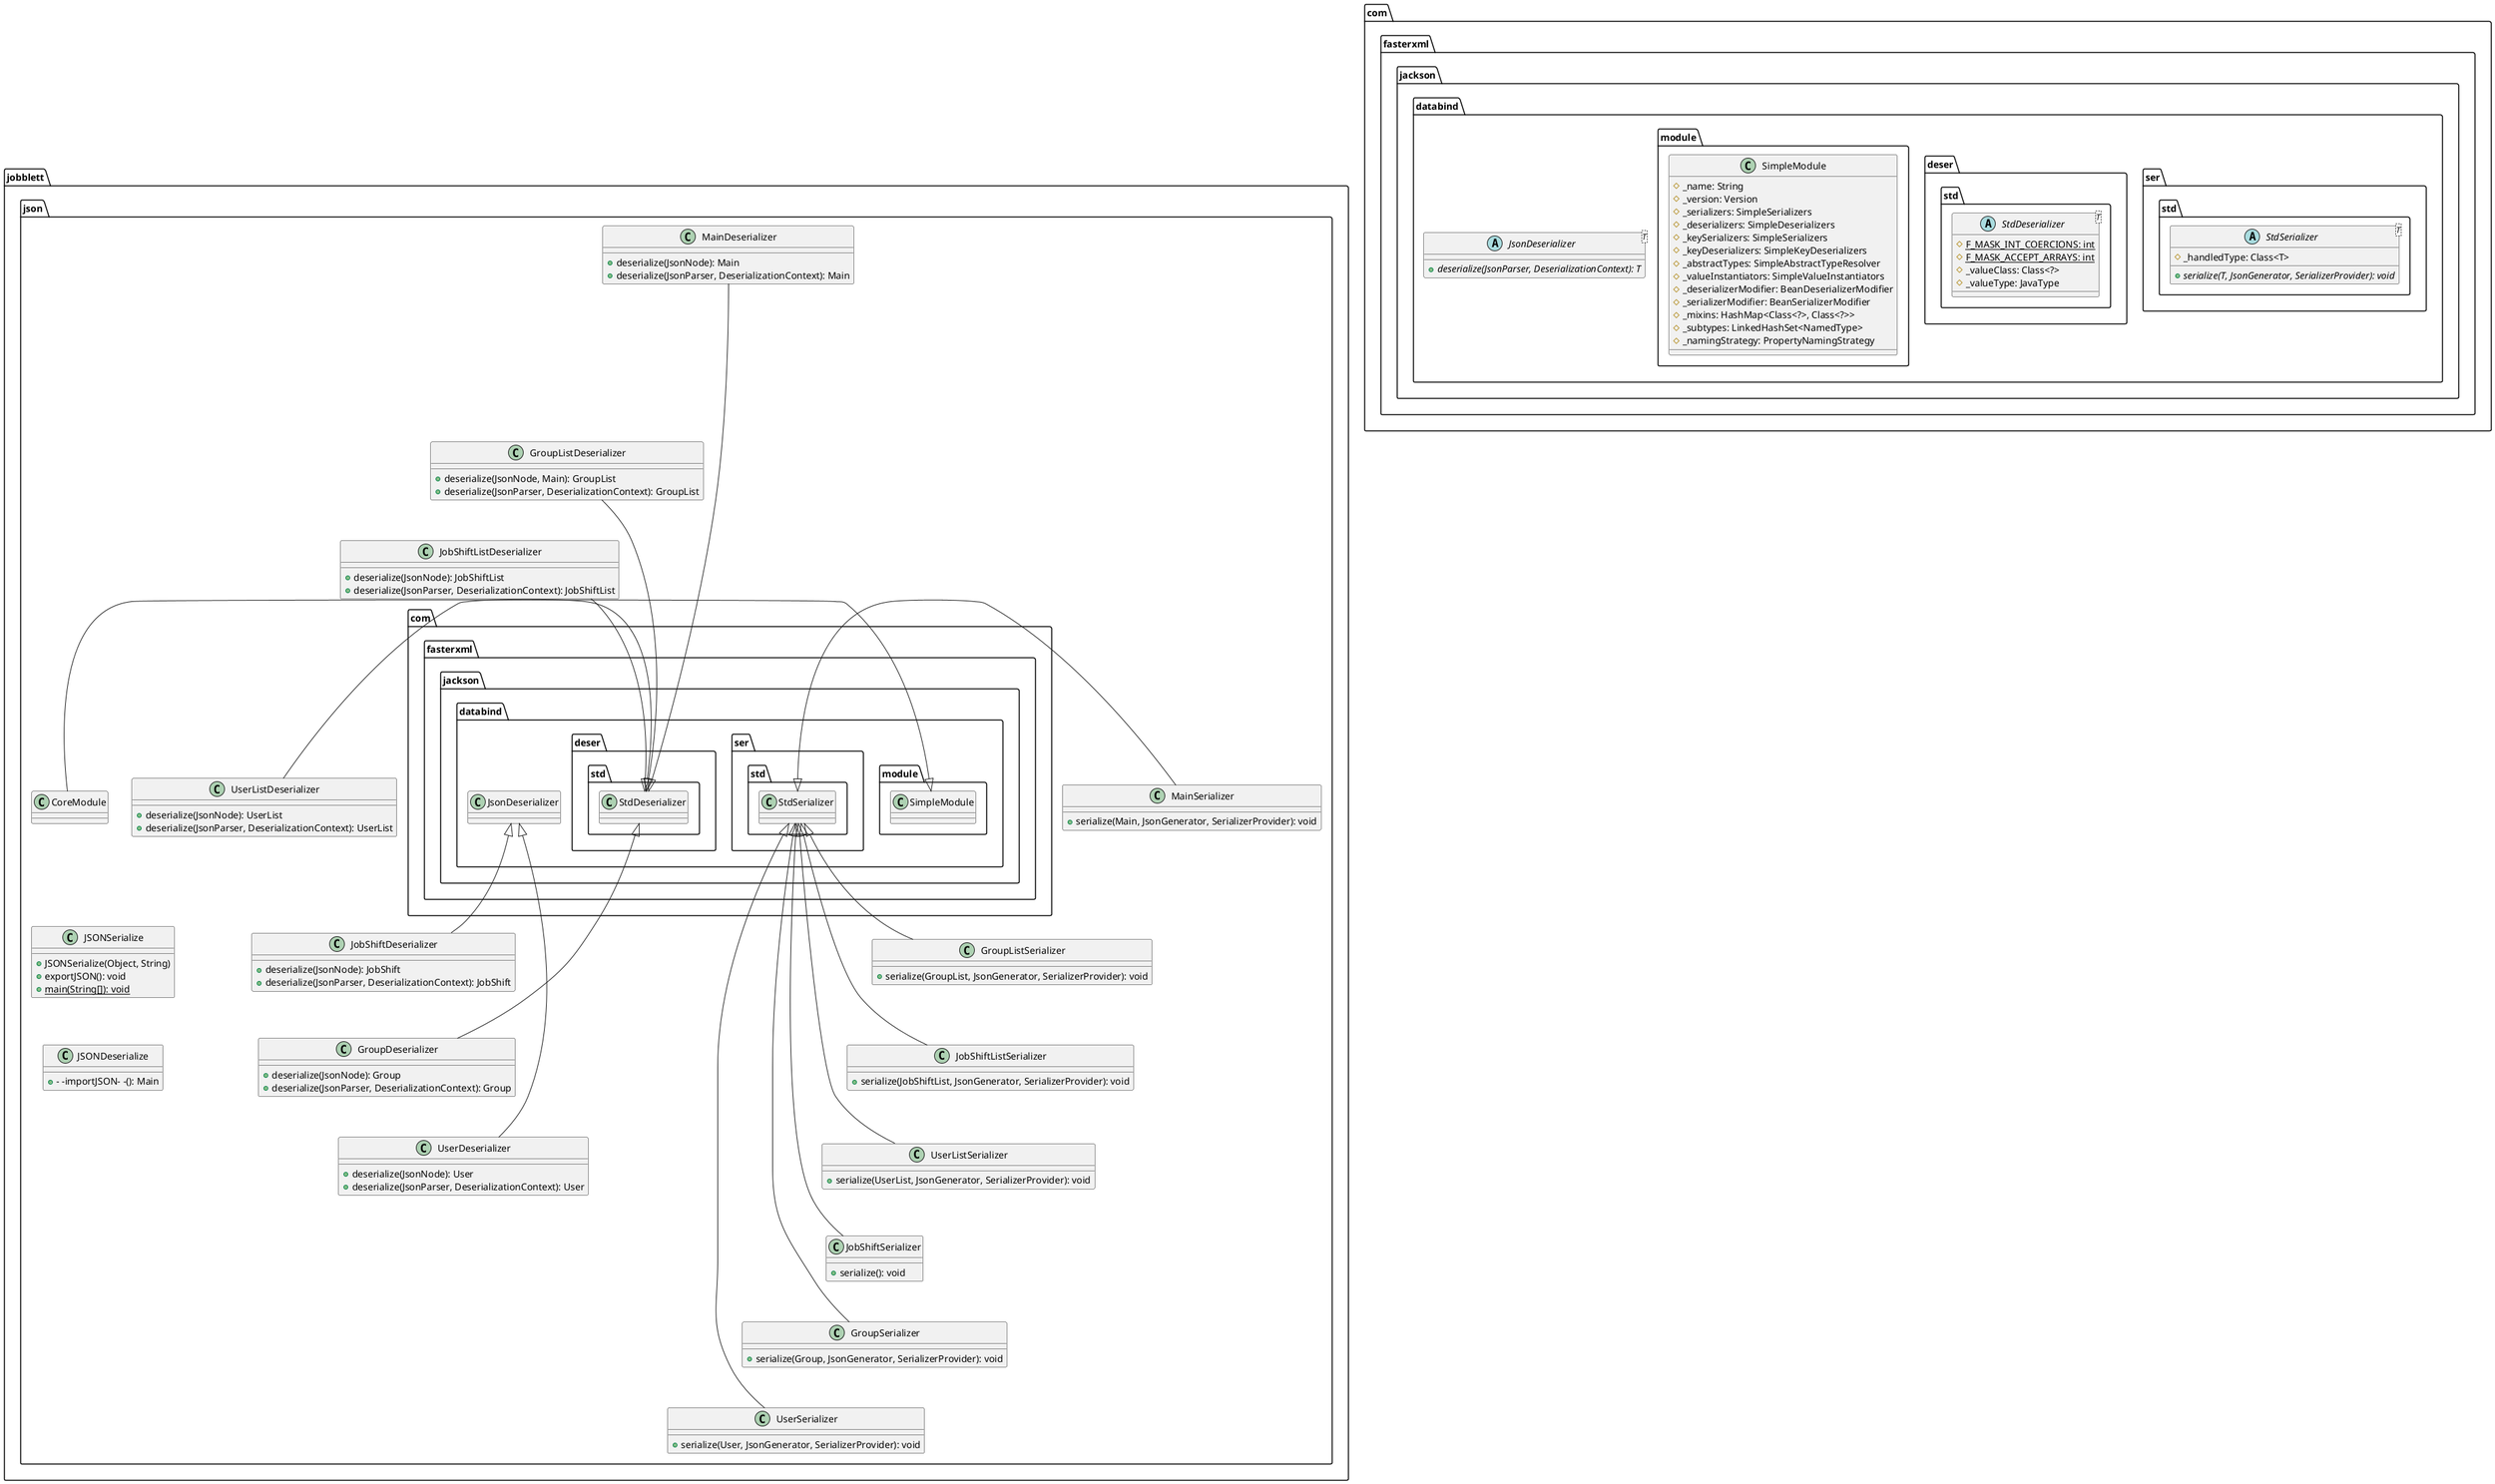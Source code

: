 @startuml
namespace jobblett.json {
    class JobShiftSerializer {
        +serialize(): void
    }
    class GroupListSerializer {
        +serialize(GroupList, JsonGenerator, SerializerProvider): void
    }
    class MainSerializer {
        +serialize(Main, JsonGenerator, SerializerProvider): void
    }
    class GroupListDeserializer {
        +deserialize(JsonNode, Main): GroupList
        +deserialize(JsonParser, DeserializationContext): GroupList
    }
    class JSONSerialize {
        +JSONSerialize(Object, String)
        +exportJSON(): void
        {static} +main(String[]): void
    }
    class GroupSerializer {
        +serialize(Group, JsonGenerator, SerializerProvider): void
    }
    class JobShiftListSerializer {
        +serialize(JobShiftList, JsonGenerator, SerializerProvider): void
    }
    class MainDeserializer {
        +deserialize(JsonNode): Main
        +deserialize(JsonParser, DeserializationContext): Main
    }
    class JSONDeserialize {
        +- -importJSON- -(): Main
    }
    class UserListDeserializer {
        +deserialize(JsonNode): UserList
        +deserialize(JsonParser, DeserializationContext): UserList
    }
    class JobShiftDeserializer {
        +deserialize(JsonNode): JobShift
        +deserialize(JsonParser, DeserializationContext): JobShift
    }
    class UserDeserializer {
        +deserialize(JsonNode): User
        +deserialize(JsonParser, DeserializationContext): User
    }
    class UserSerializer {
        +serialize(User, JsonGenerator, SerializerProvider): void
    }
    class UserListSerializer {
        +serialize(UserList, JsonGenerator, SerializerProvider): void
    }
    class CoreModule
    class GroupDeserializer {
        +deserialize(JsonNode): Group
        +deserialize(JsonParser, DeserializationContext): Group
    }
    class JobShiftListDeserializer {
        +deserialize(JsonNode): JobShiftList
        +deserialize(JsonParser, DeserializationContext): JobShiftList
    }

    MainSerializer -[hidden]down-|>GroupListSerializer
    GroupListSerializer -[hidden]down-|>JobShiftListSerializer
    JobShiftListSerializer -[hidden]down-|>UserListSerializer
    UserListSerializer -[hidden]down-|>JobShiftSerializer
    JobShiftSerializer -[hidden]down-|>GroupSerializer
    GroupSerializer -[hidden]down-|>UserSerializer

    MainDeserializer -[hidden]down-|>GroupListDeserializer
    GroupListDeserializer -[hidden]down-|>JobShiftListDeserializer
    JobShiftListDeserializer -[hidden]down-|>UserListDeserializer
    UserListDeserializer -[hidden]down-|>JobShiftDeserializer
    JobShiftDeserializer -[hidden]down-|>GroupDeserializer
    GroupDeserializer -[hidden]down-|>UserDeserializer

    CoreModule -[hidden]down-|> JSONSerialize
    JSONSerialize -[hidden]down-|> JSONDeserialize
    
    com.fasterxml.jackson.databind.module.SimpleModule -[hidden]right-> MainDeserializer


    com.fasterxml.jackson.databind.ser.std.StdSerializer <|-right- JobShiftSerializer
    com.fasterxml.jackson.databind.ser.std.StdSerializer <|-right- GroupListSerializer
    com.fasterxml.jackson.databind.ser.std.StdSerializer <|-right- MainSerializer
    com.fasterxml.jackson.databind.deser.std.StdDeserializer <|-left- GroupListDeserializer
    com.fasterxml.jackson.databind.ser.std.StdSerializer <|-right- GroupSerializer
    com.fasterxml.jackson.databind.ser.std.StdSerializer <|-right- JobShiftListSerializer
    com.fasterxml.jackson.databind.deser.std.StdDeserializer <|-left- MainDeserializer
    com.fasterxml.jackson.databind.deser.std.StdDeserializer <|-left- UserListDeserializer
    com.fasterxml.jackson.databind.JsonDeserializer <|-- JobShiftDeserializer
    com.fasterxml.jackson.databind.JsonDeserializer <|-- UserDeserializer
    com.fasterxml.jackson.databind.ser.std.StdSerializer <|-right- UserSerializer
    com.fasterxml.jackson.databind.ser.std.StdSerializer <|-right- UserListSerializer
    com.fasterxml.jackson.databind.module.SimpleModule <|-left- CoreModule
    com.fasterxml.jackson.databind.deser.std.StdDeserializer <|-left- GroupDeserializer
    com.fasterxml.jackson.databind.deser.std.StdDeserializer <|-left- JobShiftListDeserializer
    
}
namespace com.fasterxml.jackson.databind.ser.std {
    abstract class StdSerializer<T> {
        #_handledType: Class<T>
        {abstract} +serialize(T, JsonGenerator, SerializerProvider): void
    }
}
namespace com.fasterxml.jackson.databind.deser.std {
    abstract class StdDeserializer<T> {
        {static} #F_MASK_INT_COERCIONS: int
        {static} #F_MASK_ACCEPT_ARRAYS: int
        #_valueClass: Class<?>
        #_valueType: JavaType
    }
}
namespace com.fasterxml.jackson.databind {
    abstract class JsonDeserializer<T> {
        {abstract} +deserialize(JsonParser, DeserializationContext): T
    }
}
namespace com.fasterxml.jackson.databind.module {
    class SimpleModule {
        #_name: String
        #_version: Version
        #_serializers: SimpleSerializers
        #_deserializers: SimpleDeserializers
        #_keySerializers: SimpleSerializers
        #_keyDeserializers: SimpleKeyDeserializers
        #_abstractTypes: SimpleAbstractTypeResolver
        #_valueInstantiators: SimpleValueInstantiators
        #_deserializerModifier: BeanDeserializerModifier
        #_serializerModifier: BeanSerializerModifier
        #_mixins: HashMap<Class<?>, Class<?>>
        #_subtypes: LinkedHashSet<NamedType>
        #_namingStrategy: PropertyNamingStrategy
    }
}
@enduml